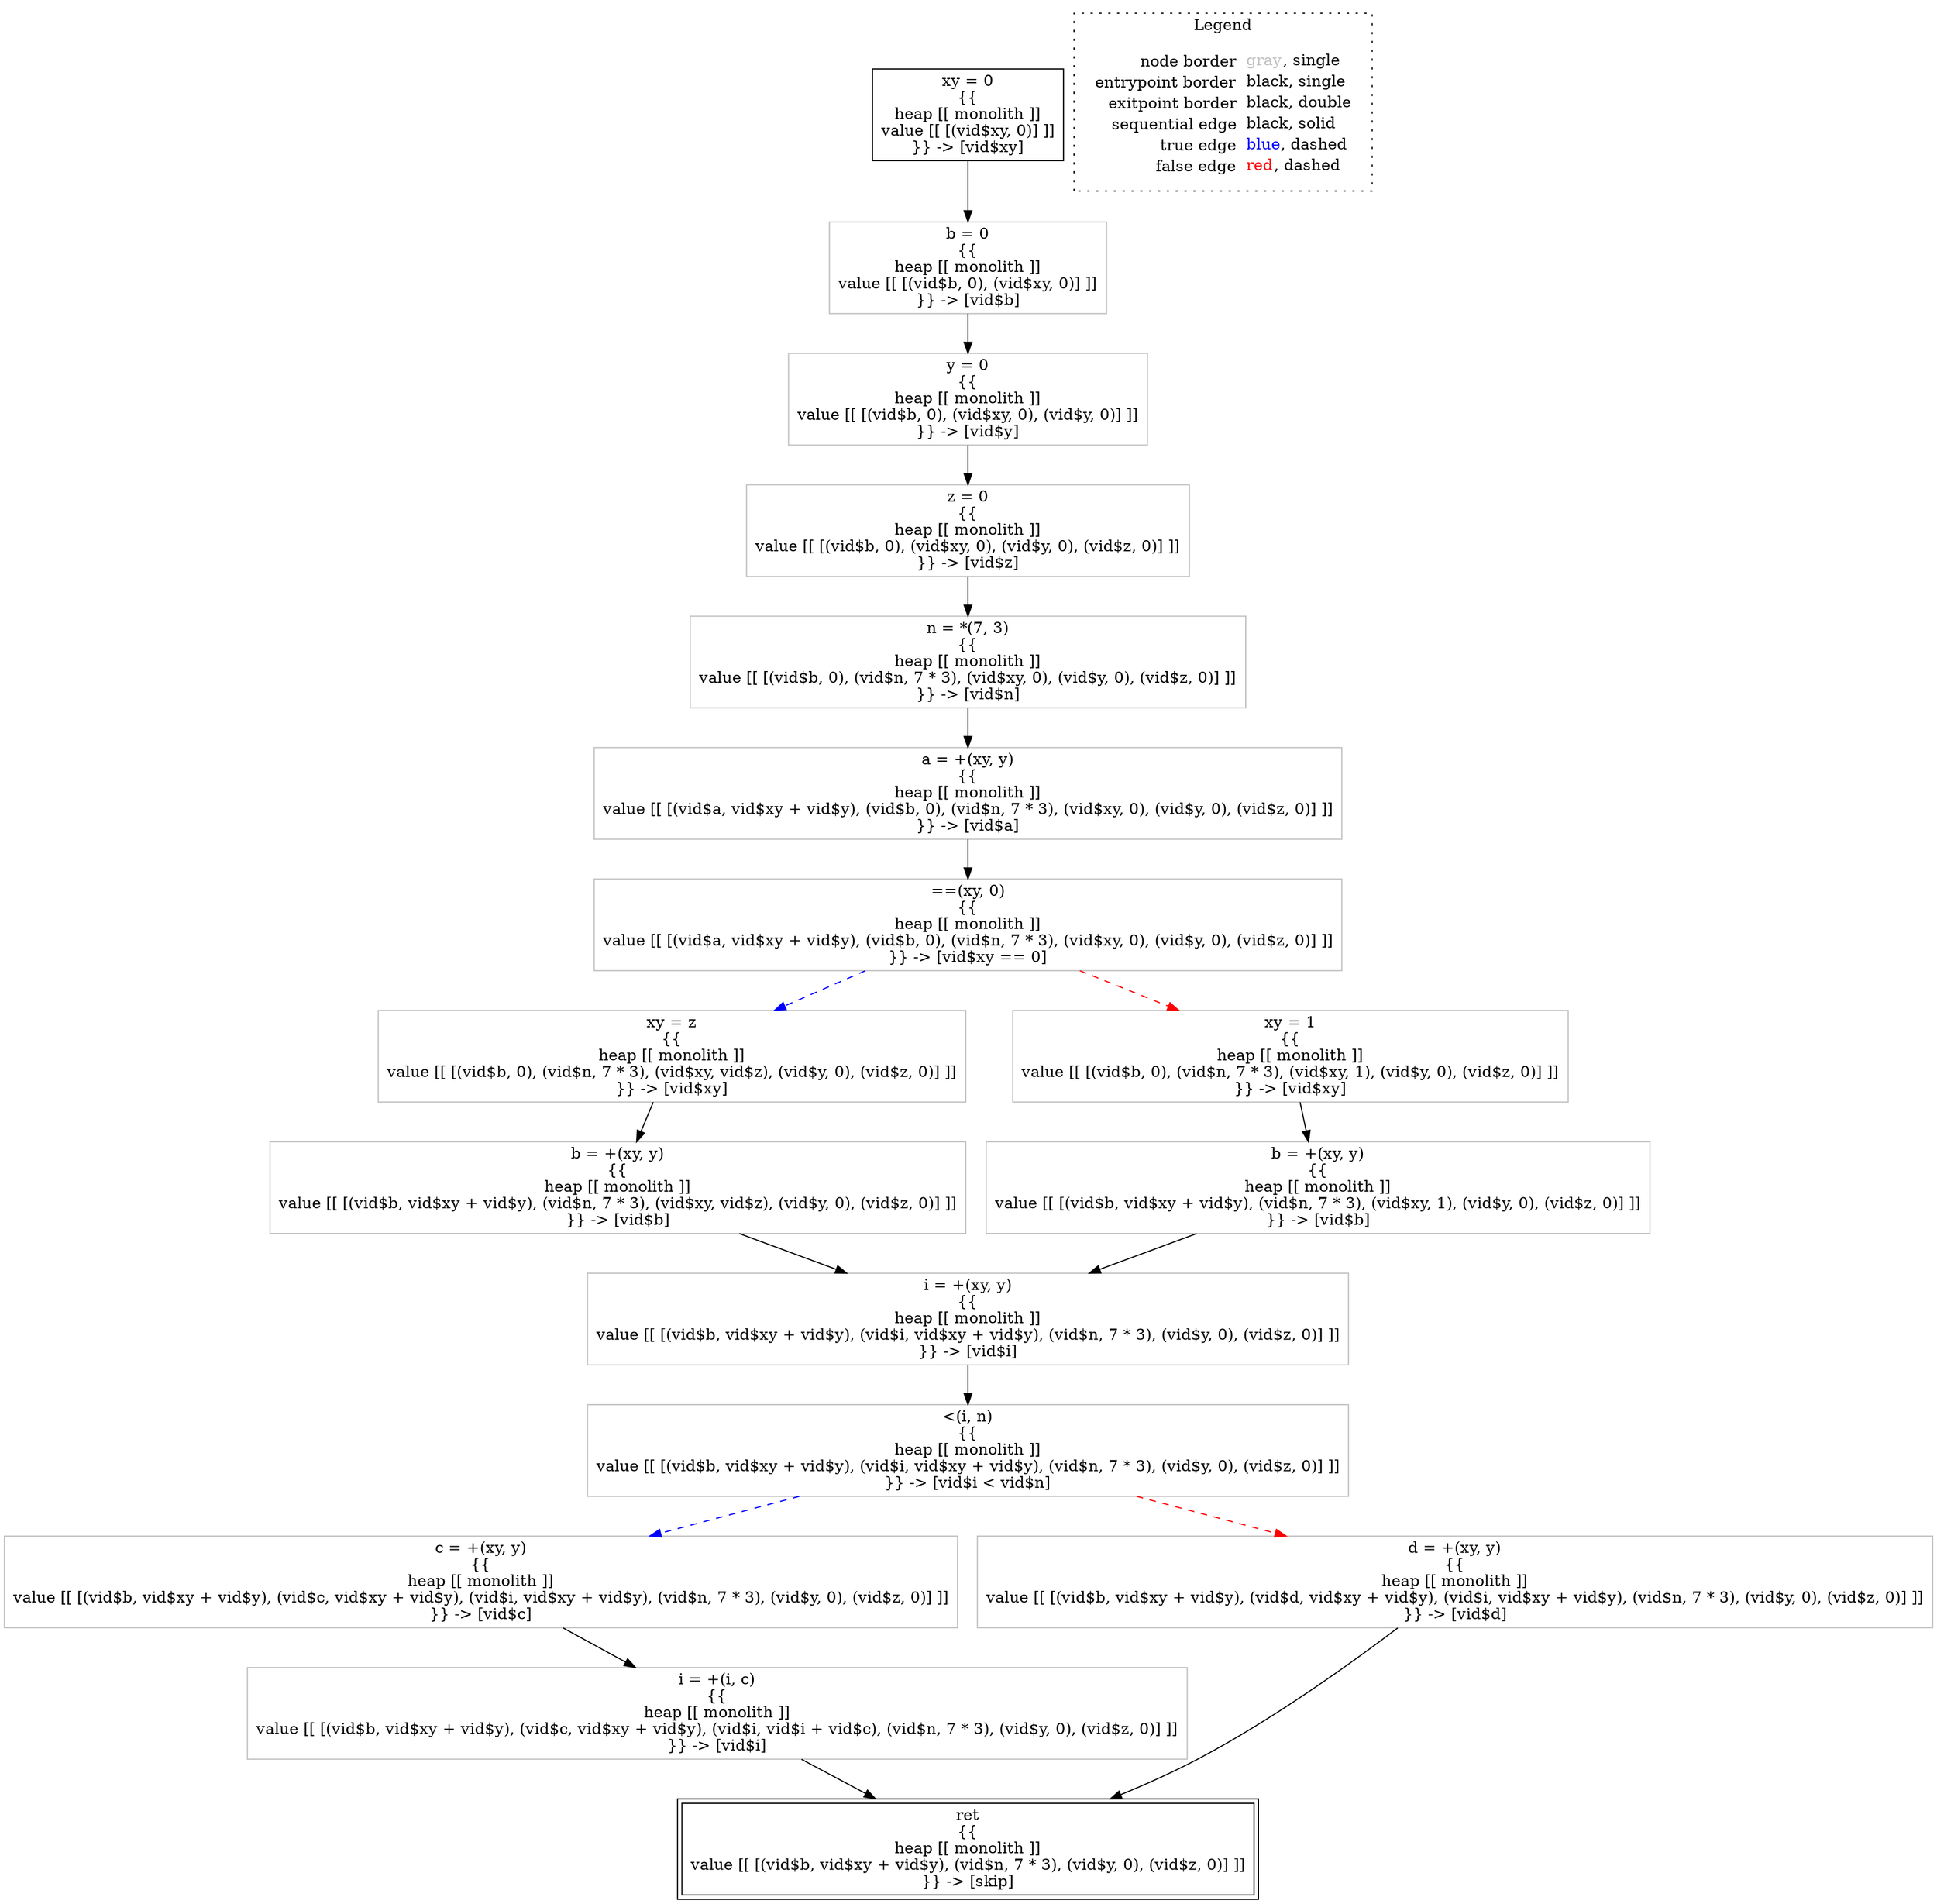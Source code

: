 digraph {
	"node0" [shape="rect",color="black",label=<xy = 0<BR/>{{<BR/>heap [[ monolith ]]<BR/>value [[ [(vid$xy, 0)] ]]<BR/>}} -&gt; [vid$xy]>];
	"node1" [shape="rect",color="gray",label=<n = *(7, 3)<BR/>{{<BR/>heap [[ monolith ]]<BR/>value [[ [(vid$b, 0), (vid$n, 7 * 3), (vid$xy, 0), (vid$y, 0), (vid$z, 0)] ]]<BR/>}} -&gt; [vid$n]>];
	"node2" [shape="rect",color="gray",label=<b = 0<BR/>{{<BR/>heap [[ monolith ]]<BR/>value [[ [(vid$b, 0), (vid$xy, 0)] ]]<BR/>}} -&gt; [vid$b]>];
	"node3" [shape="rect",color="gray",label=<i = +(i, c)<BR/>{{<BR/>heap [[ monolith ]]<BR/>value [[ [(vid$b, vid$xy + vid$y), (vid$c, vid$xy + vid$y), (vid$i, vid$i + vid$c), (vid$n, 7 * 3), (vid$y, 0), (vid$z, 0)] ]]<BR/>}} -&gt; [vid$i]>];
	"node4" [shape="rect",color="gray",label=<z = 0<BR/>{{<BR/>heap [[ monolith ]]<BR/>value [[ [(vid$b, 0), (vid$xy, 0), (vid$y, 0), (vid$z, 0)] ]]<BR/>}} -&gt; [vid$z]>];
	"node5" [shape="rect",color="gray",label=<&lt;(i, n)<BR/>{{<BR/>heap [[ monolith ]]<BR/>value [[ [(vid$b, vid$xy + vid$y), (vid$i, vid$xy + vid$y), (vid$n, 7 * 3), (vid$y, 0), (vid$z, 0)] ]]<BR/>}} -&gt; [vid$i &lt; vid$n]>];
	"node6" [shape="rect",color="gray",label=<i = +(xy, y)<BR/>{{<BR/>heap [[ monolith ]]<BR/>value [[ [(vid$b, vid$xy + vid$y), (vid$i, vid$xy + vid$y), (vid$n, 7 * 3), (vid$y, 0), (vid$z, 0)] ]]<BR/>}} -&gt; [vid$i]>];
	"node7" [shape="rect",color="gray",label=<b = +(xy, y)<BR/>{{<BR/>heap [[ monolith ]]<BR/>value [[ [(vid$b, vid$xy + vid$y), (vid$n, 7 * 3), (vid$xy, 1), (vid$y, 0), (vid$z, 0)] ]]<BR/>}} -&gt; [vid$b]>];
	"node8" [shape="rect",color="black",peripheries="2",label=<ret<BR/>{{<BR/>heap [[ monolith ]]<BR/>value [[ [(vid$b, vid$xy + vid$y), (vid$n, 7 * 3), (vid$y, 0), (vid$z, 0)] ]]<BR/>}} -&gt; [skip]>];
	"node9" [shape="rect",color="gray",label=<a = +(xy, y)<BR/>{{<BR/>heap [[ monolith ]]<BR/>value [[ [(vid$a, vid$xy + vid$y), (vid$b, 0), (vid$n, 7 * 3), (vid$xy, 0), (vid$y, 0), (vid$z, 0)] ]]<BR/>}} -&gt; [vid$a]>];
	"node10" [shape="rect",color="gray",label=<y = 0<BR/>{{<BR/>heap [[ monolith ]]<BR/>value [[ [(vid$b, 0), (vid$xy, 0), (vid$y, 0)] ]]<BR/>}} -&gt; [vid$y]>];
	"node11" [shape="rect",color="gray",label=<c = +(xy, y)<BR/>{{<BR/>heap [[ monolith ]]<BR/>value [[ [(vid$b, vid$xy + vid$y), (vid$c, vid$xy + vid$y), (vid$i, vid$xy + vid$y), (vid$n, 7 * 3), (vid$y, 0), (vid$z, 0)] ]]<BR/>}} -&gt; [vid$c]>];
	"node12" [shape="rect",color="gray",label=<xy = z<BR/>{{<BR/>heap [[ monolith ]]<BR/>value [[ [(vid$b, 0), (vid$n, 7 * 3), (vid$xy, vid$z), (vid$y, 0), (vid$z, 0)] ]]<BR/>}} -&gt; [vid$xy]>];
	"node13" [shape="rect",color="gray",label=<b = +(xy, y)<BR/>{{<BR/>heap [[ monolith ]]<BR/>value [[ [(vid$b, vid$xy + vid$y), (vid$n, 7 * 3), (vid$xy, vid$z), (vid$y, 0), (vid$z, 0)] ]]<BR/>}} -&gt; [vid$b]>];
	"node14" [shape="rect",color="gray",label=<==(xy, 0)<BR/>{{<BR/>heap [[ monolith ]]<BR/>value [[ [(vid$a, vid$xy + vid$y), (vid$b, 0), (vid$n, 7 * 3), (vid$xy, 0), (vid$y, 0), (vid$z, 0)] ]]<BR/>}} -&gt; [vid$xy == 0]>];
	"node15" [shape="rect",color="gray",label=<xy = 1<BR/>{{<BR/>heap [[ monolith ]]<BR/>value [[ [(vid$b, 0), (vid$n, 7 * 3), (vid$xy, 1), (vid$y, 0), (vid$z, 0)] ]]<BR/>}} -&gt; [vid$xy]>];
	"node16" [shape="rect",color="gray",label=<d = +(xy, y)<BR/>{{<BR/>heap [[ monolith ]]<BR/>value [[ [(vid$b, vid$xy + vid$y), (vid$d, vid$xy + vid$y), (vid$i, vid$xy + vid$y), (vid$n, 7 * 3), (vid$y, 0), (vid$z, 0)] ]]<BR/>}} -&gt; [vid$d]>];
	"node1" -> "node9" [color="black"];
	"node0" -> "node2" [color="black"];
	"node2" -> "node10" [color="black"];
	"node3" -> "node8" [color="black"];
	"node4" -> "node1" [color="black"];
	"node5" -> "node11" [color="blue",style="dashed"];
	"node5" -> "node16" [color="red",style="dashed"];
	"node6" -> "node5" [color="black"];
	"node7" -> "node6" [color="black"];
	"node9" -> "node14" [color="black"];
	"node10" -> "node4" [color="black"];
	"node11" -> "node3" [color="black"];
	"node12" -> "node13" [color="black"];
	"node13" -> "node6" [color="black"];
	"node14" -> "node12" [color="blue",style="dashed"];
	"node14" -> "node15" [color="red",style="dashed"];
	"node15" -> "node7" [color="black"];
	"node16" -> "node8" [color="black"];
subgraph cluster_legend {
	label="Legend";
	style=dotted;
	node [shape=plaintext];
	"legend" [label=<<table border="0" cellpadding="2" cellspacing="0" cellborder="0"><tr><td align="right">node border&nbsp;</td><td align="left"><font color="gray">gray</font>, single</td></tr><tr><td align="right">entrypoint border&nbsp;</td><td align="left"><font color="black">black</font>, single</td></tr><tr><td align="right">exitpoint border&nbsp;</td><td align="left"><font color="black">black</font>, double</td></tr><tr><td align="right">sequential edge&nbsp;</td><td align="left"><font color="black">black</font>, solid</td></tr><tr><td align="right">true edge&nbsp;</td><td align="left"><font color="blue">blue</font>, dashed</td></tr><tr><td align="right">false edge&nbsp;</td><td align="left"><font color="red">red</font>, dashed</td></tr></table>>];
}

}
